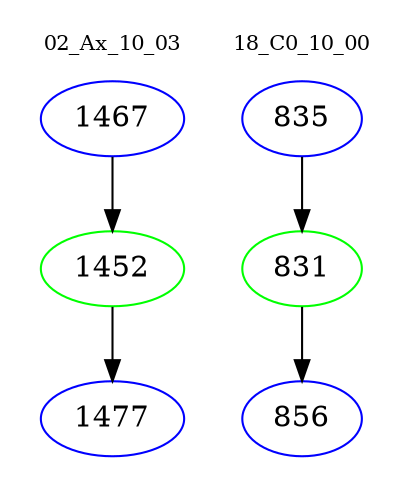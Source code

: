 digraph{
subgraph cluster_0 {
color = white
label = "02_Ax_10_03";
fontsize=10;
T0_1467 [label="1467", color="blue"]
T0_1467 -> T0_1452 [color="black"]
T0_1452 [label="1452", color="green"]
T0_1452 -> T0_1477 [color="black"]
T0_1477 [label="1477", color="blue"]
}
subgraph cluster_1 {
color = white
label = "18_C0_10_00";
fontsize=10;
T1_835 [label="835", color="blue"]
T1_835 -> T1_831 [color="black"]
T1_831 [label="831", color="green"]
T1_831 -> T1_856 [color="black"]
T1_856 [label="856", color="blue"]
}
}
